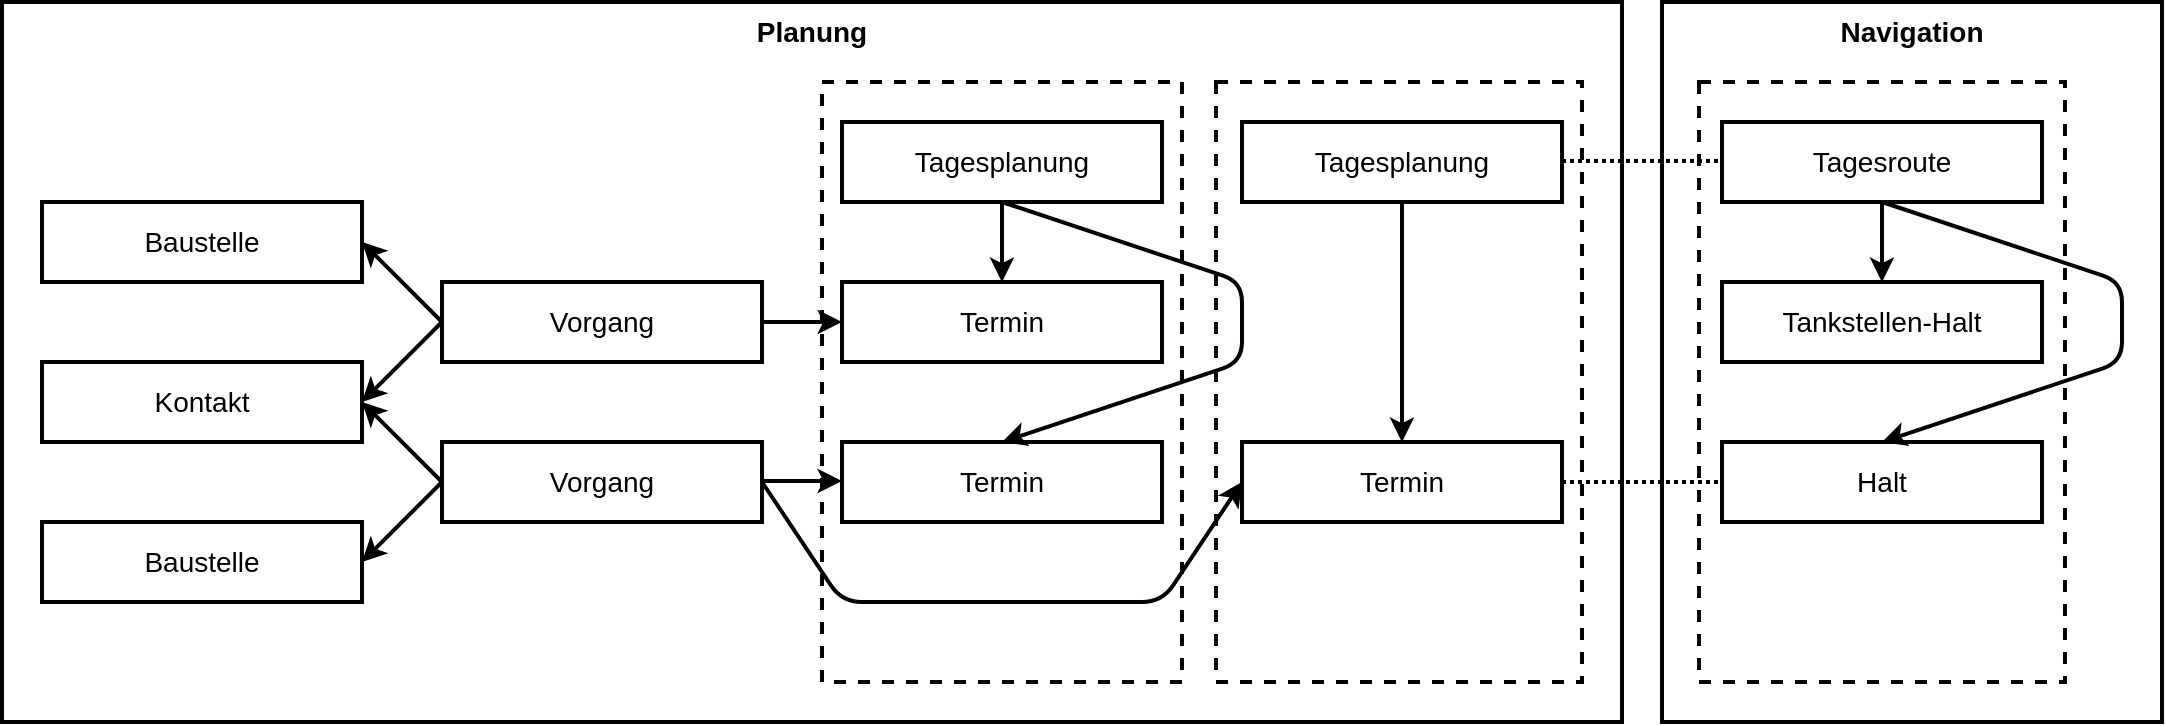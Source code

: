 <mxfile version="13.0.5" type="device"><diagram id="qqb3Wy3K4kF0OvgQFaVS" name="Page-1"><mxGraphModel dx="1262" dy="1892" grid="1" gridSize="10" guides="1" tooltips="1" connect="1" arrows="1" fold="1" page="1" pageScale="1" pageWidth="827" pageHeight="1169" math="0" shadow="0"><root><mxCell id="0"/><mxCell id="1" parent="0"/><mxCell id="g7XtOOi3tUwQJLF5ESE--31" value="&lt;font style=&quot;font-size: 14px&quot;&gt;&lt;b&gt;Planung&lt;/b&gt;&lt;/font&gt;" style="rounded=0;whiteSpace=wrap;html=1;strokeWidth=2;fillColor=none;verticalAlign=top;" parent="1" vertex="1"><mxGeometry x="20" y="-20" width="810" height="360" as="geometry"/></mxCell><mxCell id="g7XtOOi3tUwQJLF5ESE--21" value="" style="rounded=0;whiteSpace=wrap;html=1;strokeWidth=2;fillColor=none;dashed=1;" parent="1" vertex="1"><mxGeometry x="430" y="20" width="180" height="300" as="geometry"/></mxCell><mxCell id="g7XtOOi3tUwQJLF5ESE--22" value="" style="rounded=0;whiteSpace=wrap;html=1;strokeWidth=2;fillColor=none;dashed=1;" parent="1" vertex="1"><mxGeometry x="627" y="20" width="183" height="300" as="geometry"/></mxCell><mxCell id="g7XtOOi3tUwQJLF5ESE--1" value="&lt;font style=&quot;font-size: 14px&quot;&gt;Baustelle&lt;/font&gt;" style="rounded=0;whiteSpace=wrap;html=1;strokeWidth=2;" parent="1" vertex="1"><mxGeometry x="40" y="80" width="160" height="40" as="geometry"/></mxCell><mxCell id="g7XtOOi3tUwQJLF5ESE--2" value="&lt;font style=&quot;font-size: 14px&quot;&gt;Kontakt&lt;/font&gt;" style="rounded=0;whiteSpace=wrap;html=1;strokeWidth=2;" parent="1" vertex="1"><mxGeometry x="40" y="160" width="160" height="40" as="geometry"/></mxCell><mxCell id="g7XtOOi3tUwQJLF5ESE--3" value="&lt;font style=&quot;font-size: 14px&quot;&gt;Baustelle&lt;/font&gt;" style="rounded=0;whiteSpace=wrap;html=1;strokeWidth=2;" parent="1" vertex="1"><mxGeometry x="40" y="240" width="160" height="40" as="geometry"/></mxCell><mxCell id="g7XtOOi3tUwQJLF5ESE--4" value="&lt;font style=&quot;font-size: 14px&quot;&gt;Vorgang&lt;/font&gt;" style="rounded=0;whiteSpace=wrap;html=1;strokeWidth=2;" parent="1" vertex="1"><mxGeometry x="240" y="200" width="160" height="40" as="geometry"/></mxCell><mxCell id="g7XtOOi3tUwQJLF5ESE--5" value="&lt;font style=&quot;font-size: 14px&quot;&gt;Vorgang&lt;/font&gt;" style="rounded=0;whiteSpace=wrap;html=1;strokeWidth=2;" parent="1" vertex="1"><mxGeometry x="240" y="120" width="160" height="40" as="geometry"/></mxCell><mxCell id="g7XtOOi3tUwQJLF5ESE--6" value="&lt;font style=&quot;font-size: 14px&quot;&gt;Tagesplanung&lt;/font&gt;" style="rounded=0;whiteSpace=wrap;html=1;strokeWidth=2;" parent="1" vertex="1"><mxGeometry x="440" y="40" width="160" height="40" as="geometry"/></mxCell><mxCell id="g7XtOOi3tUwQJLF5ESE--7" value="&lt;font style=&quot;font-size: 14px&quot;&gt;Tagesplanung&lt;/font&gt;" style="rounded=0;whiteSpace=wrap;html=1;strokeWidth=2;" parent="1" vertex="1"><mxGeometry x="640" y="40" width="160" height="40" as="geometry"/></mxCell><mxCell id="g7XtOOi3tUwQJLF5ESE--8" value="&lt;font style=&quot;font-size: 14px&quot;&gt;Termin&lt;/font&gt;" style="rounded=0;whiteSpace=wrap;html=1;strokeWidth=2;" parent="1" vertex="1"><mxGeometry x="440" y="120" width="160" height="40" as="geometry"/></mxCell><mxCell id="g7XtOOi3tUwQJLF5ESE--9" value="&lt;font style=&quot;font-size: 14px&quot;&gt;Termin&lt;/font&gt;" style="rounded=0;whiteSpace=wrap;html=1;strokeWidth=2;" parent="1" vertex="1"><mxGeometry x="440" y="200" width="160" height="40" as="geometry"/></mxCell><mxCell id="g7XtOOi3tUwQJLF5ESE--10" value="&lt;font style=&quot;font-size: 14px&quot;&gt;Termin&lt;/font&gt;" style="rounded=0;whiteSpace=wrap;html=1;strokeWidth=2;" parent="1" vertex="1"><mxGeometry x="640" y="200" width="160" height="40" as="geometry"/></mxCell><mxCell id="g7XtOOi3tUwQJLF5ESE--11" value="" style="endArrow=none;html=1;strokeWidth=2;strokeColor=#000000;entryX=0;entryY=0.5;entryDx=0;entryDy=0;endFill=0;startArrow=classic;startFill=1;" parent="1" target="g7XtOOi3tUwQJLF5ESE--4" edge="1"><mxGeometry width="50" height="50" relative="1" as="geometry"><mxPoint x="200" y="260" as="sourcePoint"/><mxPoint x="250" y="210" as="targetPoint"/></mxGeometry></mxCell><mxCell id="g7XtOOi3tUwQJLF5ESE--12" value="" style="endArrow=none;html=1;strokeWidth=2;strokeColor=#000000;entryX=0;entryY=0.5;entryDx=0;entryDy=0;endFill=0;startArrow=classic;startFill=1;" parent="1" target="g7XtOOi3tUwQJLF5ESE--5" edge="1"><mxGeometry width="50" height="50" relative="1" as="geometry"><mxPoint x="200" y="100" as="sourcePoint"/><mxPoint x="240" y="60" as="targetPoint"/></mxGeometry></mxCell><mxCell id="g7XtOOi3tUwQJLF5ESE--13" value="" style="endArrow=none;html=1;strokeWidth=2;strokeColor=#000000;exitX=1;exitY=0.5;exitDx=0;exitDy=0;endFill=0;startArrow=classic;startFill=1;" parent="1" source="g7XtOOi3tUwQJLF5ESE--2" edge="1"><mxGeometry width="50" height="50" relative="1" as="geometry"><mxPoint x="220" y="280" as="sourcePoint"/><mxPoint x="240" y="220" as="targetPoint"/></mxGeometry></mxCell><mxCell id="g7XtOOi3tUwQJLF5ESE--14" value="" style="endArrow=none;html=1;strokeWidth=2;strokeColor=#000000;entryX=0;entryY=0.5;entryDx=0;entryDy=0;exitX=1;exitY=0.5;exitDx=0;exitDy=0;endFill=0;startArrow=classic;startFill=1;" parent="1" source="g7XtOOi3tUwQJLF5ESE--2" target="g7XtOOi3tUwQJLF5ESE--5" edge="1"><mxGeometry width="50" height="50" relative="1" as="geometry"><mxPoint x="230" y="290" as="sourcePoint"/><mxPoint x="270" y="250" as="targetPoint"/></mxGeometry></mxCell><mxCell id="g7XtOOi3tUwQJLF5ESE--15" value="" style="endArrow=classic;html=1;strokeWidth=2;strokeColor=#000000;entryX=0;entryY=0.5;entryDx=0;entryDy=0;exitX=1;exitY=0.5;exitDx=0;exitDy=0;" parent="1" source="g7XtOOi3tUwQJLF5ESE--5" target="g7XtOOi3tUwQJLF5ESE--8" edge="1"><mxGeometry width="50" height="50" relative="1" as="geometry"><mxPoint x="240" y="300" as="sourcePoint"/><mxPoint x="280" y="260" as="targetPoint"/></mxGeometry></mxCell><mxCell id="g7XtOOi3tUwQJLF5ESE--16" value="" style="endArrow=classic;html=1;strokeWidth=2;strokeColor=#000000;entryX=0;entryY=0.5;entryDx=0;entryDy=0;exitX=1;exitY=0.5;exitDx=0;exitDy=0;" parent="1" edge="1"><mxGeometry width="50" height="50" relative="1" as="geometry"><mxPoint x="400" y="219.5" as="sourcePoint"/><mxPoint x="440" y="219.5" as="targetPoint"/></mxGeometry></mxCell><mxCell id="g7XtOOi3tUwQJLF5ESE--17" value="" style="endArrow=classic;html=1;strokeWidth=2;strokeColor=#000000;exitX=1;exitY=0.5;exitDx=0;exitDy=0;entryX=0;entryY=0.5;entryDx=0;entryDy=0;" parent="1" source="g7XtOOi3tUwQJLF5ESE--4" target="g7XtOOi3tUwQJLF5ESE--10" edge="1"><mxGeometry width="50" height="50" relative="1" as="geometry"><mxPoint x="410" y="270" as="sourcePoint"/><mxPoint x="450" y="290" as="targetPoint"/><Array as="points"><mxPoint x="440" y="280"/><mxPoint x="600" y="280"/></Array></mxGeometry></mxCell><mxCell id="g7XtOOi3tUwQJLF5ESE--18" value="" style="endArrow=classic;html=1;strokeWidth=2;strokeColor=#000000;entryX=0.5;entryY=0;entryDx=0;entryDy=0;exitX=0.5;exitY=1;exitDx=0;exitDy=0;" parent="1" source="g7XtOOi3tUwQJLF5ESE--6" target="g7XtOOi3tUwQJLF5ESE--8" edge="1"><mxGeometry width="50" height="50" relative="1" as="geometry"><mxPoint x="210" y="270" as="sourcePoint"/><mxPoint x="250" y="230" as="targetPoint"/></mxGeometry></mxCell><mxCell id="g7XtOOi3tUwQJLF5ESE--19" value="" style="endArrow=classic;html=1;strokeWidth=2;strokeColor=#000000;entryX=0.5;entryY=0;entryDx=0;entryDy=0;exitX=0.5;exitY=1;exitDx=0;exitDy=0;" parent="1" source="g7XtOOi3tUwQJLF5ESE--6" target="g7XtOOi3tUwQJLF5ESE--9" edge="1"><mxGeometry width="50" height="50" relative="1" as="geometry"><mxPoint x="220" y="280" as="sourcePoint"/><mxPoint x="260" y="240" as="targetPoint"/><Array as="points"><mxPoint x="640" y="120"/><mxPoint x="640" y="160"/></Array></mxGeometry></mxCell><mxCell id="g7XtOOi3tUwQJLF5ESE--20" value="" style="endArrow=classic;html=1;strokeWidth=2;strokeColor=#000000;exitX=0.5;exitY=1;exitDx=0;exitDy=0;entryX=0.5;entryY=0;entryDx=0;entryDy=0;" parent="1" source="g7XtOOi3tUwQJLF5ESE--7" target="g7XtOOi3tUwQJLF5ESE--10" edge="1"><mxGeometry width="50" height="50" relative="1" as="geometry"><mxPoint x="530" y="90" as="sourcePoint"/><mxPoint x="680" y="130" as="targetPoint"/></mxGeometry></mxCell><mxCell id="g7XtOOi3tUwQJLF5ESE--23" value="&lt;font style=&quot;font-size: 14px&quot;&gt;Tagesroute&lt;/font&gt;" style="rounded=0;whiteSpace=wrap;html=1;strokeWidth=2;" parent="1" vertex="1"><mxGeometry x="880" y="40" width="160" height="40" as="geometry"/></mxCell><mxCell id="g7XtOOi3tUwQJLF5ESE--24" value="&lt;font style=&quot;font-size: 14px&quot;&gt;Halt&lt;/font&gt;" style="rounded=0;whiteSpace=wrap;html=1;strokeWidth=2;" parent="1" vertex="1"><mxGeometry x="880" y="200" width="160" height="40" as="geometry"/></mxCell><mxCell id="g7XtOOi3tUwQJLF5ESE--25" value="&lt;font style=&quot;font-size: 14px&quot;&gt;Tankstellen-Halt&lt;/font&gt;" style="rounded=0;whiteSpace=wrap;html=1;strokeWidth=2;" parent="1" vertex="1"><mxGeometry x="880" y="120" width="160" height="40" as="geometry"/></mxCell><mxCell id="g7XtOOi3tUwQJLF5ESE--26" value="" style="endArrow=classic;html=1;strokeWidth=2;strokeColor=#000000;exitX=0.5;exitY=1;exitDx=0;exitDy=0;entryX=0.5;entryY=0;entryDx=0;entryDy=0;" parent="1" source="g7XtOOi3tUwQJLF5ESE--23" target="g7XtOOi3tUwQJLF5ESE--25" edge="1"><mxGeometry width="50" height="50" relative="1" as="geometry"><mxPoint x="730" y="90" as="sourcePoint"/><mxPoint x="730" y="210" as="targetPoint"/></mxGeometry></mxCell><mxCell id="g7XtOOi3tUwQJLF5ESE--27" value="" style="endArrow=classic;html=1;strokeWidth=2;strokeColor=#000000;exitX=0.5;exitY=1;exitDx=0;exitDy=0;entryX=0.5;entryY=0;entryDx=0;entryDy=0;" parent="1" source="g7XtOOi3tUwQJLF5ESE--23" target="g7XtOOi3tUwQJLF5ESE--24" edge="1"><mxGeometry width="50" height="50" relative="1" as="geometry"><mxPoint x="740" y="100" as="sourcePoint"/><mxPoint x="740" y="220" as="targetPoint"/><Array as="points"><mxPoint x="1080" y="120"/><mxPoint x="1080" y="160"/></Array></mxGeometry></mxCell><mxCell id="g7XtOOi3tUwQJLF5ESE--28" value="" style="endArrow=none;html=1;strokeWidth=2;strokeColor=#000000;exitX=1;exitY=0.5;exitDx=0;exitDy=0;entryX=0;entryY=0.5;entryDx=0;entryDy=0;endFill=0;dashed=1;dashPattern=1 1;" parent="1" source="g7XtOOi3tUwQJLF5ESE--10" target="g7XtOOi3tUwQJLF5ESE--24" edge="1"><mxGeometry width="50" height="50" relative="1" as="geometry"><mxPoint x="750" y="110" as="sourcePoint"/><mxPoint x="750" y="230" as="targetPoint"/></mxGeometry></mxCell><mxCell id="g7XtOOi3tUwQJLF5ESE--29" value="" style="endArrow=none;html=1;strokeWidth=2;strokeColor=#000000;exitX=1;exitY=0.5;exitDx=0;exitDy=0;entryX=0;entryY=0.5;entryDx=0;entryDy=0;endFill=0;dashed=1;dashPattern=1 1;" parent="1" edge="1"><mxGeometry width="50" height="50" relative="1" as="geometry"><mxPoint x="800" y="59.5" as="sourcePoint"/><mxPoint x="880" y="59.5" as="targetPoint"/></mxGeometry></mxCell><mxCell id="g7XtOOi3tUwQJLF5ESE--30" value="" style="rounded=0;whiteSpace=wrap;html=1;strokeWidth=2;fillColor=none;dashed=1;" parent="1" vertex="1"><mxGeometry x="868.5" y="20" width="183" height="300" as="geometry"/></mxCell><mxCell id="g7XtOOi3tUwQJLF5ESE--32" value="&lt;font style=&quot;font-size: 14px&quot;&gt;&lt;b&gt;Navigation&lt;/b&gt;&lt;/font&gt;" style="rounded=0;whiteSpace=wrap;html=1;strokeWidth=2;fillColor=none;verticalAlign=top;" parent="1" vertex="1"><mxGeometry x="850" y="-20" width="250" height="360" as="geometry"/></mxCell></root></mxGraphModel></diagram></mxfile>